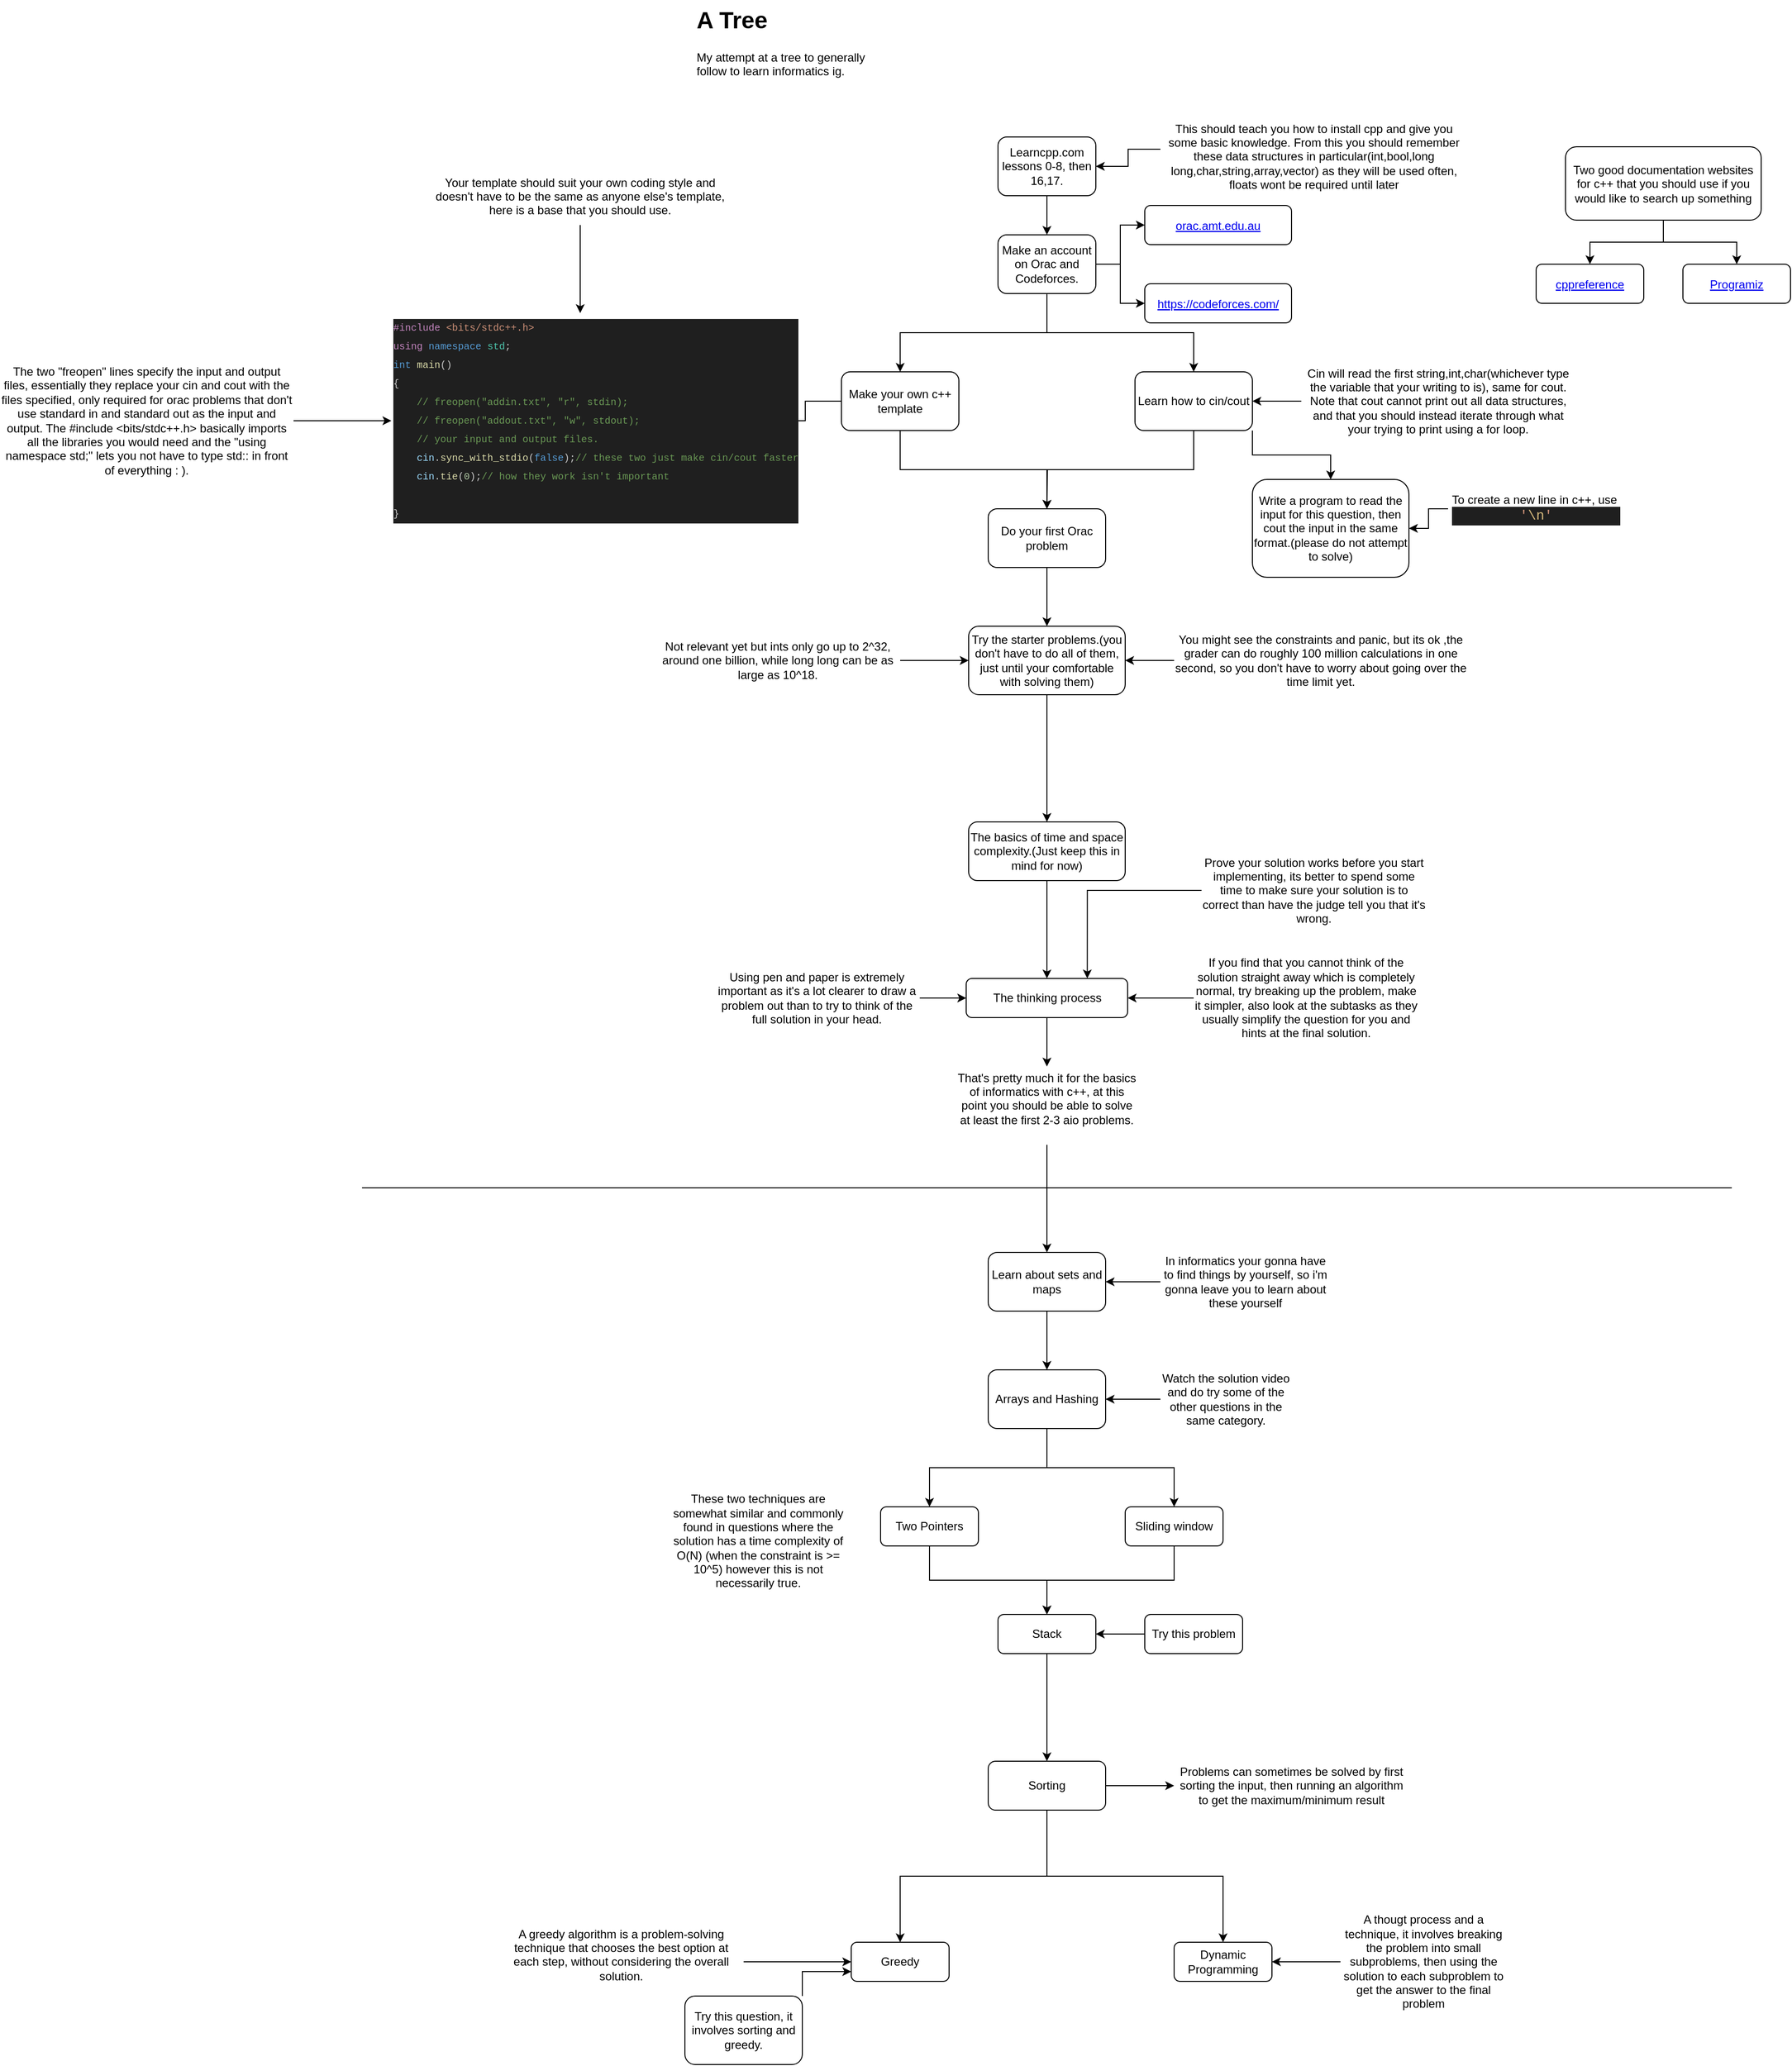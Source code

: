 <mxfile version="26.0.4">
  <diagram name="Page-1" id="RUc84Z8RD8a8QJgSkqrk">
    <mxGraphModel dx="2934" dy="487" grid="1" gridSize="10" guides="1" tooltips="1" connect="1" arrows="1" fold="1" page="1" pageScale="1" pageWidth="2000" pageHeight="2000" math="0" shadow="0">
      <root>
        <mxCell id="0" />
        <mxCell id="1" parent="0" />
        <mxCell id="pqviuhFqOC5agZO4Umv--1" value="&lt;h1 style=&quot;margin-top: 0px;&quot;&gt;A Tree&lt;br&gt;&lt;/h1&gt;&lt;p&gt;My attempt at a tree to generally follow to learn informatics ig.&lt;br&gt;&lt;/p&gt;" style="text;html=1;whiteSpace=wrap;overflow=hidden;rounded=0;" vertex="1" parent="1">
          <mxGeometry x="620" width="180" height="140" as="geometry" />
        </mxCell>
        <mxCell id="pqviuhFqOC5agZO4Umv--27" style="edgeStyle=orthogonalEdgeStyle;rounded=0;orthogonalLoop=1;jettySize=auto;html=1;exitX=0.5;exitY=1;exitDx=0;exitDy=0;" edge="1" parent="1" source="pqviuhFqOC5agZO4Umv--3" target="pqviuhFqOC5agZO4Umv--13">
          <mxGeometry relative="1" as="geometry" />
        </mxCell>
        <UserObject label="Learncpp.com lessons 0-8, then 16,17." link="https://www.learncpp.com/" id="pqviuhFqOC5agZO4Umv--3">
          <mxCell style="rounded=1;whiteSpace=wrap;html=1;" vertex="1" parent="1">
            <mxGeometry x="930" y="140" width="100" height="60" as="geometry" />
          </mxCell>
        </UserObject>
        <mxCell id="pqviuhFqOC5agZO4Umv--10" style="edgeStyle=orthogonalEdgeStyle;rounded=0;orthogonalLoop=1;jettySize=auto;html=1;exitX=0;exitY=0.25;exitDx=0;exitDy=0;" edge="1" parent="1" source="pqviuhFqOC5agZO4Umv--8" target="pqviuhFqOC5agZO4Umv--3">
          <mxGeometry relative="1" as="geometry" />
        </mxCell>
        <mxCell id="pqviuhFqOC5agZO4Umv--8" value="This should teach you how to install cpp and give you some basic knowledge. From this you should remember these data structures in particular(int,bool,long long,char,string,array,vector) as they will be used often, floats wont be required until later" style="text;html=1;align=center;verticalAlign=middle;whiteSpace=wrap;rounded=0;" vertex="1" parent="1">
          <mxGeometry x="1096" y="145" width="314" height="30" as="geometry" />
        </mxCell>
        <mxCell id="pqviuhFqOC5agZO4Umv--25" style="edgeStyle=orthogonalEdgeStyle;rounded=0;orthogonalLoop=1;jettySize=auto;html=1;exitX=1;exitY=0.5;exitDx=0;exitDy=0;entryX=0;entryY=0.5;entryDx=0;entryDy=0;" edge="1" parent="1" source="pqviuhFqOC5agZO4Umv--13" target="pqviuhFqOC5agZO4Umv--16">
          <mxGeometry relative="1" as="geometry" />
        </mxCell>
        <mxCell id="pqviuhFqOC5agZO4Umv--26" style="edgeStyle=orthogonalEdgeStyle;rounded=0;orthogonalLoop=1;jettySize=auto;html=1;exitX=1;exitY=0.5;exitDx=0;exitDy=0;entryX=0;entryY=0.5;entryDx=0;entryDy=0;" edge="1" parent="1" source="pqviuhFqOC5agZO4Umv--13" target="pqviuhFqOC5agZO4Umv--15">
          <mxGeometry relative="1" as="geometry" />
        </mxCell>
        <mxCell id="pqviuhFqOC5agZO4Umv--33" style="edgeStyle=orthogonalEdgeStyle;rounded=0;orthogonalLoop=1;jettySize=auto;html=1;exitX=0.5;exitY=1;exitDx=0;exitDy=0;entryX=0.5;entryY=0;entryDx=0;entryDy=0;" edge="1" parent="1" source="pqviuhFqOC5agZO4Umv--13" target="pqviuhFqOC5agZO4Umv--28">
          <mxGeometry relative="1" as="geometry" />
        </mxCell>
        <mxCell id="pqviuhFqOC5agZO4Umv--39" style="edgeStyle=orthogonalEdgeStyle;rounded=0;orthogonalLoop=1;jettySize=auto;html=1;exitX=0.5;exitY=1;exitDx=0;exitDy=0;" edge="1" parent="1" source="pqviuhFqOC5agZO4Umv--13" target="pqviuhFqOC5agZO4Umv--38">
          <mxGeometry relative="1" as="geometry" />
        </mxCell>
        <UserObject label="Make an account on Orac and Codeforces." id="pqviuhFqOC5agZO4Umv--13">
          <mxCell style="rounded=1;whiteSpace=wrap;html=1;" vertex="1" parent="1">
            <mxGeometry x="930" y="240" width="100" height="60" as="geometry" />
          </mxCell>
        </UserObject>
        <UserObject label="orac.amt.edu.au" link="https://orac.amt.edu.au" id="pqviuhFqOC5agZO4Umv--15">
          <mxCell style="fontColor=#0000EE;fontStyle=4;rounded=1;overflow=hidden;spacing=10;" vertex="1" parent="1">
            <mxGeometry x="1080" y="210" width="150" height="40" as="geometry" />
          </mxCell>
        </UserObject>
        <UserObject label="https://codeforces.com/" link="https://codeforces.com/" id="pqviuhFqOC5agZO4Umv--16">
          <mxCell style="fontColor=#0000EE;fontStyle=4;rounded=1;overflow=hidden;spacing=10;" vertex="1" parent="1">
            <mxGeometry x="1080" y="290" width="150" height="40" as="geometry" />
          </mxCell>
        </UserObject>
        <mxCell id="pqviuhFqOC5agZO4Umv--34" style="edgeStyle=orthogonalEdgeStyle;rounded=0;orthogonalLoop=1;jettySize=auto;html=1;exitX=0;exitY=0.5;exitDx=0;exitDy=0;entryX=1;entryY=0.5;entryDx=0;entryDy=0;" edge="1" parent="1" source="pqviuhFqOC5agZO4Umv--28" target="pqviuhFqOC5agZO4Umv--31">
          <mxGeometry relative="1" as="geometry" />
        </mxCell>
        <mxCell id="pqviuhFqOC5agZO4Umv--44" style="edgeStyle=orthogonalEdgeStyle;rounded=0;orthogonalLoop=1;jettySize=auto;html=1;exitX=0.5;exitY=1;exitDx=0;exitDy=0;" edge="1" parent="1" source="pqviuhFqOC5agZO4Umv--28">
          <mxGeometry relative="1" as="geometry">
            <mxPoint x="980" y="520" as="targetPoint" />
          </mxGeometry>
        </mxCell>
        <UserObject label="Make your own c++ template" id="pqviuhFqOC5agZO4Umv--28">
          <mxCell style="rounded=1;whiteSpace=wrap;html=1;" vertex="1" parent="1">
            <mxGeometry x="770" y="380" width="120" height="60" as="geometry" />
          </mxCell>
        </UserObject>
        <mxCell id="pqviuhFqOC5agZO4Umv--35" style="edgeStyle=orthogonalEdgeStyle;rounded=0;orthogonalLoop=1;jettySize=auto;html=1;exitX=0.5;exitY=1;exitDx=0;exitDy=0;entryX=0.5;entryY=0;entryDx=0;entryDy=0;" edge="1" parent="1" source="pqviuhFqOC5agZO4Umv--29" target="pqviuhFqOC5agZO4Umv--31">
          <mxGeometry relative="1" as="geometry" />
        </mxCell>
        <mxCell id="pqviuhFqOC5agZO4Umv--29" value="Your template should suit your own coding style and doesn&#39;t have to be the same as anyone else&#39;s template, here is a base that you should use.&lt;br&gt;&lt;br&gt;&lt;div&gt;&lt;br/&gt;&lt;/div&gt;" style="text;html=1;align=center;verticalAlign=middle;whiteSpace=wrap;rounded=0;" vertex="1" parent="1">
          <mxGeometry x="346" y="200" width="314" height="30" as="geometry" />
        </mxCell>
        <mxCell id="pqviuhFqOC5agZO4Umv--31" value="&lt;div style=&quot;color: rgb(204, 204, 204); background-color: rgb(31, 31, 31); font-family: Consolas, &amp;quot;Courier New&amp;quot;, monospace; font-weight: normal; line-height: 19px; white-space: pre;&quot;&gt;&lt;div&gt;&lt;span style=&quot;color: #c586c0;&quot;&gt;#include&lt;/span&gt;&lt;span style=&quot;color: #569cd6;&quot;&gt; &lt;/span&gt;&lt;span style=&quot;color: #ce9178;&quot;&gt;&amp;lt;bits/stdc++.h&amp;gt;&lt;/span&gt;&lt;/div&gt;&lt;div&gt;&lt;span style=&quot;color: #c586c0;&quot;&gt;using&lt;/span&gt;&lt;span style=&quot;color: #cccccc;&quot;&gt; &lt;/span&gt;&lt;span style=&quot;color: #569cd6;&quot;&gt;namespace&lt;/span&gt;&lt;span style=&quot;color: #cccccc;&quot;&gt; &lt;/span&gt;&lt;span style=&quot;color: #4ec9b0;&quot;&gt;std&lt;/span&gt;&lt;span style=&quot;color: #cccccc;&quot;&gt;;&lt;/span&gt;&lt;/div&gt;&lt;div&gt;&lt;span style=&quot;color: #569cd6;&quot;&gt;int&lt;/span&gt;&lt;span style=&quot;color: #cccccc;&quot;&gt; &lt;/span&gt;&lt;span style=&quot;color: #dcdcaa;&quot;&gt;main&lt;/span&gt;&lt;span style=&quot;color: #cccccc;&quot;&gt;()&lt;/span&gt;&lt;/div&gt;&lt;div&gt;&lt;span style=&quot;color: #cccccc;&quot;&gt;{&lt;/span&gt;&lt;/div&gt;&lt;div&gt;&lt;span style=&quot;color: #6a9955;&quot;&gt;&amp;nbsp; &amp;nbsp; // freopen(&quot;addin.txt&quot;, &quot;r&quot;, stdin);&lt;/span&gt;&lt;/div&gt;&lt;div&gt;&lt;span style=&quot;color: #6a9955;&quot;&gt;&amp;nbsp; &amp;nbsp; // freopen(&quot;addout.txt&quot;, &quot;w&quot;, stdout); &amp;nbsp;&lt;/span&gt;&lt;/div&gt;&lt;div&gt;&lt;span style=&quot;color: #6a9955;&quot;&gt;&amp;nbsp; &amp;nbsp; // your input and output files.&lt;/span&gt;&lt;/div&gt;&lt;div&gt;&lt;span style=&quot;color: #cccccc;&quot;&gt;&amp;nbsp; &amp;nbsp; &lt;/span&gt;&lt;span style=&quot;color: #9cdcfe;&quot;&gt;cin&lt;/span&gt;&lt;span style=&quot;color: #cccccc;&quot;&gt;.&lt;/span&gt;&lt;span style=&quot;color: #dcdcaa;&quot;&gt;sync_with_stdio&lt;/span&gt;&lt;span style=&quot;color: #cccccc;&quot;&gt;(&lt;/span&gt;&lt;span style=&quot;color: #569cd6;&quot;&gt;false&lt;/span&gt;&lt;span style=&quot;color: #cccccc;&quot;&gt;);&lt;/span&gt;&lt;span style=&quot;color: #6a9955;&quot;&gt;// these two just make cin/cout faster&lt;/span&gt;&lt;/div&gt;&lt;div&gt;&lt;span style=&quot;color: #cccccc;&quot;&gt;&amp;nbsp; &amp;nbsp; &lt;/span&gt;&lt;span style=&quot;color: #9cdcfe;&quot;&gt;cin&lt;/span&gt;&lt;span style=&quot;color: #cccccc;&quot;&gt;.&lt;/span&gt;&lt;span style=&quot;color: #dcdcaa;&quot;&gt;tie&lt;/span&gt;&lt;span style=&quot;color: #cccccc;&quot;&gt;(&lt;/span&gt;&lt;span style=&quot;color: #b5cea8;&quot;&gt;0&lt;/span&gt;&lt;span style=&quot;color: #cccccc;&quot;&gt;);&lt;/span&gt;&lt;span style=&quot;color: #6a9955;&quot;&gt;// how they work isn&#39;t important&lt;/span&gt;&lt;/div&gt;&lt;br&gt;&lt;div&gt;&lt;span style=&quot;color: #cccccc;&quot;&gt;}&lt;/span&gt;&lt;/div&gt;&lt;/div&gt;" style="text;html=1;align=left;verticalAlign=middle;whiteSpace=wrap;rounded=0;glass=0;fontSize=10;" vertex="1" parent="1">
          <mxGeometry x="310" y="320" width="386" height="220" as="geometry" />
        </mxCell>
        <mxCell id="pqviuhFqOC5agZO4Umv--37" style="edgeStyle=orthogonalEdgeStyle;rounded=0;orthogonalLoop=1;jettySize=auto;html=1;exitX=1;exitY=0.5;exitDx=0;exitDy=0;entryX=0;entryY=0.5;entryDx=0;entryDy=0;" edge="1" parent="1" source="pqviuhFqOC5agZO4Umv--32" target="pqviuhFqOC5agZO4Umv--31">
          <mxGeometry relative="1" as="geometry" />
        </mxCell>
        <mxCell id="pqviuhFqOC5agZO4Umv--32" value="The two &quot;freopen&quot; lines specify the input and output files, essentially they replace your cin and cout with the files specified, only required for orac problems that don&#39;t use standard in and standard out as the input and output. The #include &amp;lt;bits/stdc++.h&amp;gt; basically imports all the libraries you would need and the &quot;using namespace std;&quot; lets you not have to type std:: in front of everything : )." style="text;html=1;align=center;verticalAlign=middle;whiteSpace=wrap;rounded=0;" vertex="1" parent="1">
          <mxGeometry x="-90" y="370" width="300" height="120" as="geometry" />
        </mxCell>
        <mxCell id="pqviuhFqOC5agZO4Umv--43" style="edgeStyle=orthogonalEdgeStyle;rounded=0;orthogonalLoop=1;jettySize=auto;html=1;exitX=0.5;exitY=1;exitDx=0;exitDy=0;entryX=0.5;entryY=0;entryDx=0;entryDy=0;" edge="1" parent="1" source="pqviuhFqOC5agZO4Umv--38" target="pqviuhFqOC5agZO4Umv--42">
          <mxGeometry relative="1" as="geometry" />
        </mxCell>
        <mxCell id="pqviuhFqOC5agZO4Umv--47" style="edgeStyle=orthogonalEdgeStyle;rounded=0;orthogonalLoop=1;jettySize=auto;html=1;exitX=1;exitY=1;exitDx=0;exitDy=0;entryX=0.5;entryY=0;entryDx=0;entryDy=0;" edge="1" parent="1" source="pqviuhFqOC5agZO4Umv--38" target="pqviuhFqOC5agZO4Umv--46">
          <mxGeometry relative="1" as="geometry" />
        </mxCell>
        <UserObject label="Learn how to cin/cout" id="pqviuhFqOC5agZO4Umv--38">
          <mxCell style="rounded=1;whiteSpace=wrap;html=1;" vertex="1" parent="1">
            <mxGeometry x="1070" y="380" width="120" height="60" as="geometry" />
          </mxCell>
        </UserObject>
        <mxCell id="pqviuhFqOC5agZO4Umv--41" style="edgeStyle=orthogonalEdgeStyle;rounded=0;orthogonalLoop=1;jettySize=auto;html=1;exitX=0;exitY=0.5;exitDx=0;exitDy=0;entryX=1;entryY=0.5;entryDx=0;entryDy=0;" edge="1" parent="1" source="pqviuhFqOC5agZO4Umv--40" target="pqviuhFqOC5agZO4Umv--38">
          <mxGeometry relative="1" as="geometry" />
        </mxCell>
        <mxCell id="pqviuhFqOC5agZO4Umv--40" value="Cin will read the first string,int,char(whichever type the variable that your writing to is), same for cout. Note that cout cannot print out all data structures, and that you should instead iterate through what your trying to print using a for loop." style="text;html=1;align=center;verticalAlign=middle;whiteSpace=wrap;rounded=0;" vertex="1" parent="1">
          <mxGeometry x="1240" y="377.5" width="280" height="65" as="geometry" />
        </mxCell>
        <mxCell id="pqviuhFqOC5agZO4Umv--52" style="edgeStyle=orthogonalEdgeStyle;rounded=0;orthogonalLoop=1;jettySize=auto;html=1;exitX=0.5;exitY=1;exitDx=0;exitDy=0;entryX=0.5;entryY=0;entryDx=0;entryDy=0;" edge="1" parent="1" source="pqviuhFqOC5agZO4Umv--42" target="pqviuhFqOC5agZO4Umv--51">
          <mxGeometry relative="1" as="geometry" />
        </mxCell>
        <UserObject label="Do your first Orac problem" link="https://orac.amt.edu.au/problem/332/" id="pqviuhFqOC5agZO4Umv--42">
          <mxCell style="rounded=1;whiteSpace=wrap;html=1;" vertex="1" parent="1">
            <mxGeometry x="920" y="520" width="120" height="60" as="geometry" />
          </mxCell>
        </UserObject>
        <UserObject label="&lt;div&gt;Write a program to read the input for this question, then cout the input in the same format.(please do not attempt to solve)&lt;/div&gt;" link="https://orac.amt.edu.au/problem/1101/" id="pqviuhFqOC5agZO4Umv--46">
          <mxCell style="rounded=1;whiteSpace=wrap;html=1;" vertex="1" parent="1">
            <mxGeometry x="1190" y="490" width="160" height="100" as="geometry" />
          </mxCell>
        </UserObject>
        <mxCell id="pqviuhFqOC5agZO4Umv--50" style="edgeStyle=orthogonalEdgeStyle;rounded=0;orthogonalLoop=1;jettySize=auto;html=1;exitX=0;exitY=0.5;exitDx=0;exitDy=0;entryX=1;entryY=0.5;entryDx=0;entryDy=0;" edge="1" parent="1" source="pqviuhFqOC5agZO4Umv--48" target="pqviuhFqOC5agZO4Umv--46">
          <mxGeometry relative="1" as="geometry" />
        </mxCell>
        <mxCell id="pqviuhFqOC5agZO4Umv--48" value="To create a new line in c++, use&amp;nbsp;&lt;div style=&quot;color: #cccccc;background-color: #1f1f1f;font-family: Consolas, &#39;Courier New&#39;, monospace;font-weight: normal;font-size: 14px;line-height: 19px;white-space: pre;&quot;&gt;&lt;div&gt;&lt;span style=&quot;color: #ce9178;&quot;&gt;&#39;&lt;/span&gt;&lt;span style=&quot;color: #d7ba7d;&quot;&gt;\n&lt;/span&gt;&lt;span style=&quot;color: #ce9178;&quot;&gt;&#39;&lt;/span&gt;&lt;/div&gt;&lt;/div&gt; " style="text;html=1;align=center;verticalAlign=middle;whiteSpace=wrap;rounded=0;" vertex="1" parent="1">
          <mxGeometry x="1390" y="500" width="180" height="40" as="geometry" />
        </mxCell>
        <mxCell id="pqviuhFqOC5agZO4Umv--58" style="edgeStyle=orthogonalEdgeStyle;rounded=0;orthogonalLoop=1;jettySize=auto;html=1;exitX=0.5;exitY=1;exitDx=0;exitDy=0;entryX=0.5;entryY=0;entryDx=0;entryDy=0;" edge="1" parent="1" source="pqviuhFqOC5agZO4Umv--51" target="pqviuhFqOC5agZO4Umv--55">
          <mxGeometry relative="1" as="geometry" />
        </mxCell>
        <UserObject label="Try the starter problems.(you don&#39;t have to do all of them, just until your comfortable with solving them)" link="https://orac.amt.edu.au/hub/personal/" id="pqviuhFqOC5agZO4Umv--51">
          <mxCell style="rounded=1;whiteSpace=wrap;html=1;" vertex="1" parent="1">
            <mxGeometry x="900" y="640" width="160" height="70" as="geometry" />
          </mxCell>
        </UserObject>
        <mxCell id="pqviuhFqOC5agZO4Umv--54" style="edgeStyle=orthogonalEdgeStyle;rounded=0;orthogonalLoop=1;jettySize=auto;html=1;exitX=0;exitY=0.5;exitDx=0;exitDy=0;entryX=1;entryY=0.5;entryDx=0;entryDy=0;" edge="1" parent="1" source="pqviuhFqOC5agZO4Umv--53" target="pqviuhFqOC5agZO4Umv--51">
          <mxGeometry relative="1" as="geometry" />
        </mxCell>
        <mxCell id="pqviuhFqOC5agZO4Umv--53" value="You might see the constraints and panic, but its ok ,the grader can do roughly 100 million calculations in one second, so you don&#39;t have to worry about going over the time limit yet." style="text;html=1;align=center;verticalAlign=middle;whiteSpace=wrap;rounded=0;" vertex="1" parent="1">
          <mxGeometry x="1110" y="630" width="300" height="90" as="geometry" />
        </mxCell>
        <mxCell id="pqviuhFqOC5agZO4Umv--66" style="edgeStyle=orthogonalEdgeStyle;rounded=0;orthogonalLoop=1;jettySize=auto;html=1;exitX=0.5;exitY=1;exitDx=0;exitDy=0;entryX=0.5;entryY=0;entryDx=0;entryDy=0;" edge="1" parent="1" source="pqviuhFqOC5agZO4Umv--55" target="pqviuhFqOC5agZO4Umv--59">
          <mxGeometry relative="1" as="geometry" />
        </mxCell>
        <UserObject label="The basics of time and space complexity.(Just keep this in mind for now)" link="https://en.wikipedia.org/wiki/Time_complexity" id="pqviuhFqOC5agZO4Umv--55">
          <mxCell style="rounded=1;whiteSpace=wrap;html=1;" vertex="1" parent="1">
            <mxGeometry x="900" y="840" width="160" height="60" as="geometry" />
          </mxCell>
        </UserObject>
        <mxCell id="pqviuhFqOC5agZO4Umv--57" style="edgeStyle=orthogonalEdgeStyle;rounded=0;orthogonalLoop=1;jettySize=auto;html=1;exitX=1;exitY=0.5;exitDx=0;exitDy=0;entryX=0;entryY=0.5;entryDx=0;entryDy=0;" edge="1" parent="1" source="pqviuhFqOC5agZO4Umv--56" target="pqviuhFqOC5agZO4Umv--51">
          <mxGeometry relative="1" as="geometry" />
        </mxCell>
        <mxCell id="pqviuhFqOC5agZO4Umv--56" value="Not relevant yet but ints only go up to 2^32, around one billion, while long long can be as large as 10^18." style="text;html=1;align=center;verticalAlign=middle;whiteSpace=wrap;rounded=0;" vertex="1" parent="1">
          <mxGeometry x="580" y="645" width="250" height="60" as="geometry" />
        </mxCell>
        <mxCell id="pqviuhFqOC5agZO4Umv--79" style="edgeStyle=orthogonalEdgeStyle;rounded=0;orthogonalLoop=1;jettySize=auto;html=1;exitX=0.5;exitY=1;exitDx=0;exitDy=0;" edge="1" parent="1" source="pqviuhFqOC5agZO4Umv--59" target="pqviuhFqOC5agZO4Umv--78">
          <mxGeometry relative="1" as="geometry" />
        </mxCell>
        <mxCell id="pqviuhFqOC5agZO4Umv--59" value="The thinking process" style="rounded=1;whiteSpace=wrap;html=1;" vertex="1" parent="1">
          <mxGeometry x="897.5" y="1000" width="165" height="40" as="geometry" />
        </mxCell>
        <mxCell id="pqviuhFqOC5agZO4Umv--64" style="edgeStyle=orthogonalEdgeStyle;rounded=0;orthogonalLoop=1;jettySize=auto;html=1;exitX=0.5;exitY=1;exitDx=0;exitDy=0;entryX=0.5;entryY=0;entryDx=0;entryDy=0;" edge="1" parent="1" source="pqviuhFqOC5agZO4Umv--60" target="pqviuhFqOC5agZO4Umv--62">
          <mxGeometry relative="1" as="geometry" />
        </mxCell>
        <mxCell id="pqviuhFqOC5agZO4Umv--65" style="edgeStyle=orthogonalEdgeStyle;rounded=0;orthogonalLoop=1;jettySize=auto;html=1;exitX=0.5;exitY=1;exitDx=0;exitDy=0;entryX=0.5;entryY=0;entryDx=0;entryDy=0;" edge="1" parent="1" source="pqviuhFqOC5agZO4Umv--60" target="pqviuhFqOC5agZO4Umv--63">
          <mxGeometry relative="1" as="geometry" />
        </mxCell>
        <mxCell id="pqviuhFqOC5agZO4Umv--60" value="Two good documentation websites for c++ that you should use if you would like to search up something" style="rounded=1;whiteSpace=wrap;html=1;" vertex="1" parent="1">
          <mxGeometry x="1510" y="150" width="200" height="75" as="geometry" />
        </mxCell>
        <UserObject label="cppreference" link="https://en.cppreference.com/w/" id="pqviuhFqOC5agZO4Umv--62">
          <mxCell style="fontColor=#0000EE;fontStyle=4;rounded=1;overflow=hidden;spacing=10;" vertex="1" parent="1">
            <mxGeometry x="1480" y="270" width="110" height="40" as="geometry" />
          </mxCell>
        </UserObject>
        <UserObject label="Programiz" link="https://www.programiz.com/" id="pqviuhFqOC5agZO4Umv--63">
          <mxCell style="fontColor=#0000EE;fontStyle=4;rounded=1;overflow=hidden;spacing=10;" vertex="1" parent="1">
            <mxGeometry x="1630" y="270" width="110" height="40" as="geometry" />
          </mxCell>
        </UserObject>
        <mxCell id="pqviuhFqOC5agZO4Umv--70" style="edgeStyle=orthogonalEdgeStyle;rounded=0;orthogonalLoop=1;jettySize=auto;html=1;exitX=0;exitY=0.5;exitDx=0;exitDy=0;entryX=1;entryY=0.5;entryDx=0;entryDy=0;" edge="1" parent="1" source="pqviuhFqOC5agZO4Umv--67" target="pqviuhFqOC5agZO4Umv--59">
          <mxGeometry relative="1" as="geometry" />
        </mxCell>
        <mxCell id="pqviuhFqOC5agZO4Umv--67" value="If you find that you cannot think of the solution straight away which is completely normal, try breaking up the problem, make it simpler, also look at the subtasks as they usually simplify the question for you and hints at the final solution. " style="text;html=1;align=center;verticalAlign=middle;whiteSpace=wrap;rounded=0;" vertex="1" parent="1">
          <mxGeometry x="1130" y="975" width="230" height="90" as="geometry" />
        </mxCell>
        <mxCell id="pqviuhFqOC5agZO4Umv--71" style="edgeStyle=orthogonalEdgeStyle;rounded=0;orthogonalLoop=1;jettySize=auto;html=1;exitX=1;exitY=0.5;exitDx=0;exitDy=0;entryX=0;entryY=0.5;entryDx=0;entryDy=0;" edge="1" parent="1" source="pqviuhFqOC5agZO4Umv--69" target="pqviuhFqOC5agZO4Umv--59">
          <mxGeometry relative="1" as="geometry" />
        </mxCell>
        <mxCell id="pqviuhFqOC5agZO4Umv--69" value="Using pen and paper is extremely important as it&#39;s a lot clearer to draw a &lt;br&gt;problem out than to try to think of the full solution in your head. " style="text;html=1;align=center;verticalAlign=middle;whiteSpace=wrap;rounded=0;" vertex="1" parent="1">
          <mxGeometry x="640" y="980" width="210" height="80" as="geometry" />
        </mxCell>
        <mxCell id="pqviuhFqOC5agZO4Umv--74" style="edgeStyle=orthogonalEdgeStyle;rounded=0;orthogonalLoop=1;jettySize=auto;html=1;exitX=0;exitY=0.5;exitDx=0;exitDy=0;entryX=0.75;entryY=0;entryDx=0;entryDy=0;" edge="1" parent="1" source="pqviuhFqOC5agZO4Umv--72" target="pqviuhFqOC5agZO4Umv--59">
          <mxGeometry relative="1" as="geometry" />
        </mxCell>
        <mxCell id="pqviuhFqOC5agZO4Umv--72" value="Prove your solution works before you start implementing, its better to spend some time to make sure your solution is to correct than have the judge tell you that it&#39;s wrong. " style="text;html=1;align=center;verticalAlign=middle;whiteSpace=wrap;rounded=0;" vertex="1" parent="1">
          <mxGeometry x="1138" y="870" width="230" height="80" as="geometry" />
        </mxCell>
        <mxCell id="pqviuhFqOC5agZO4Umv--75" value="" style="line;strokeWidth=1;fillColor=none;align=left;verticalAlign=middle;spacingTop=-1;spacingLeft=3;spacingRight=3;rotatable=0;labelPosition=right;points=[];portConstraint=eastwest;strokeColor=inherit;" vertex="1" parent="1">
          <mxGeometry x="280" y="1210" width="1400" height="8" as="geometry" />
        </mxCell>
        <mxCell id="pqviuhFqOC5agZO4Umv--82" style="edgeStyle=orthogonalEdgeStyle;rounded=0;orthogonalLoop=1;jettySize=auto;html=1;exitX=0.5;exitY=1;exitDx=0;exitDy=0;entryX=0.5;entryY=0;entryDx=0;entryDy=0;" edge="1" parent="1" source="pqviuhFqOC5agZO4Umv--78" target="pqviuhFqOC5agZO4Umv--81">
          <mxGeometry relative="1" as="geometry" />
        </mxCell>
        <mxCell id="pqviuhFqOC5agZO4Umv--78" value="&#xa;That&#39;s pretty much it for the basics of informatics with c++, at this &#xa;point you should be able to solve at least the first 2-3 aio problems. &#xa;&#xa;" style="text;html=1;align=center;verticalAlign=middle;whiteSpace=wrap;rounded=0;" vertex="1" parent="1">
          <mxGeometry x="885" y="1090" width="190" height="80" as="geometry" />
        </mxCell>
        <mxCell id="pqviuhFqOC5agZO4Umv--91" style="edgeStyle=orthogonalEdgeStyle;rounded=0;orthogonalLoop=1;jettySize=auto;html=1;exitX=0.5;exitY=1;exitDx=0;exitDy=0;entryX=0.5;entryY=0;entryDx=0;entryDy=0;" edge="1" parent="1" source="pqviuhFqOC5agZO4Umv--80" target="pqviuhFqOC5agZO4Umv--89">
          <mxGeometry relative="1" as="geometry" />
        </mxCell>
        <mxCell id="pqviuhFqOC5agZO4Umv--92" style="edgeStyle=orthogonalEdgeStyle;rounded=0;orthogonalLoop=1;jettySize=auto;html=1;exitX=0.5;exitY=1;exitDx=0;exitDy=0;entryX=0.5;entryY=0;entryDx=0;entryDy=0;" edge="1" parent="1" source="pqviuhFqOC5agZO4Umv--80" target="pqviuhFqOC5agZO4Umv--88">
          <mxGeometry relative="1" as="geometry" />
        </mxCell>
        <UserObject label="Arrays and Hashing" link="https://neetcode.io/problems/duplicate-integer" id="pqviuhFqOC5agZO4Umv--80">
          <mxCell style="rounded=1;whiteSpace=wrap;html=1;" vertex="1" parent="1">
            <mxGeometry x="920" y="1400" width="120" height="60" as="geometry" />
          </mxCell>
        </UserObject>
        <mxCell id="pqviuhFqOC5agZO4Umv--85" style="edgeStyle=orthogonalEdgeStyle;rounded=0;orthogonalLoop=1;jettySize=auto;html=1;exitX=0.5;exitY=1;exitDx=0;exitDy=0;entryX=0.5;entryY=0;entryDx=0;entryDy=0;" edge="1" parent="1" source="pqviuhFqOC5agZO4Umv--81" target="pqviuhFqOC5agZO4Umv--80">
          <mxGeometry relative="1" as="geometry" />
        </mxCell>
        <mxCell id="pqviuhFqOC5agZO4Umv--81" value="Learn about sets and maps" style="rounded=1;whiteSpace=wrap;html=1;" vertex="1" parent="1">
          <mxGeometry x="920" y="1280" width="120" height="60" as="geometry" />
        </mxCell>
        <mxCell id="pqviuhFqOC5agZO4Umv--84" style="edgeStyle=orthogonalEdgeStyle;rounded=0;orthogonalLoop=1;jettySize=auto;html=1;exitX=0;exitY=0.5;exitDx=0;exitDy=0;entryX=1;entryY=0.5;entryDx=0;entryDy=0;" edge="1" parent="1" source="pqviuhFqOC5agZO4Umv--83" target="pqviuhFqOC5agZO4Umv--81">
          <mxGeometry relative="1" as="geometry" />
        </mxCell>
        <mxCell id="pqviuhFqOC5agZO4Umv--83" value="In informatics your gonna have to find things by yourself, so i&#39;m gonna leave you to learn about these yourself" style="text;html=1;align=center;verticalAlign=middle;whiteSpace=wrap;rounded=0;" vertex="1" parent="1">
          <mxGeometry x="1096" y="1275" width="174" height="70" as="geometry" />
        </mxCell>
        <mxCell id="pqviuhFqOC5agZO4Umv--87" style="edgeStyle=orthogonalEdgeStyle;rounded=0;orthogonalLoop=1;jettySize=auto;html=1;exitX=0;exitY=0.5;exitDx=0;exitDy=0;entryX=1;entryY=0.5;entryDx=0;entryDy=0;" edge="1" parent="1" source="pqviuhFqOC5agZO4Umv--86" target="pqviuhFqOC5agZO4Umv--80">
          <mxGeometry relative="1" as="geometry" />
        </mxCell>
        <mxCell id="pqviuhFqOC5agZO4Umv--86" value="Watch the solution video and do try some of the other questions in the same category." style="text;html=1;align=center;verticalAlign=middle;whiteSpace=wrap;rounded=0;" vertex="1" parent="1">
          <mxGeometry x="1096" y="1392.5" width="134" height="75" as="geometry" />
        </mxCell>
        <mxCell id="pqviuhFqOC5agZO4Umv--95" style="edgeStyle=orthogonalEdgeStyle;rounded=0;orthogonalLoop=1;jettySize=auto;html=1;exitX=0.5;exitY=1;exitDx=0;exitDy=0;entryX=0.5;entryY=0;entryDx=0;entryDy=0;" edge="1" parent="1" source="pqviuhFqOC5agZO4Umv--88" target="pqviuhFqOC5agZO4Umv--93">
          <mxGeometry relative="1" as="geometry" />
        </mxCell>
        <UserObject label="Sliding window" link="https://neetcode.io/problems/buy-and-sell-crypto" id="pqviuhFqOC5agZO4Umv--88">
          <mxCell style="rounded=1;whiteSpace=wrap;html=1;" vertex="1" parent="1">
            <mxGeometry x="1060" y="1540" width="100" height="40" as="geometry" />
          </mxCell>
        </UserObject>
        <mxCell id="pqviuhFqOC5agZO4Umv--94" style="edgeStyle=orthogonalEdgeStyle;rounded=0;orthogonalLoop=1;jettySize=auto;html=1;exitX=0.5;exitY=1;exitDx=0;exitDy=0;entryX=0.5;entryY=0;entryDx=0;entryDy=0;" edge="1" parent="1" source="pqviuhFqOC5agZO4Umv--89" target="pqviuhFqOC5agZO4Umv--93">
          <mxGeometry relative="1" as="geometry" />
        </mxCell>
        <UserObject label="Two Pointers" link="https://neetcode.io/problems/is-palindrome" id="pqviuhFqOC5agZO4Umv--89">
          <mxCell style="rounded=1;whiteSpace=wrap;html=1;" vertex="1" parent="1">
            <mxGeometry x="810" y="1540" width="100" height="40" as="geometry" />
          </mxCell>
        </UserObject>
        <mxCell id="pqviuhFqOC5agZO4Umv--90" value="These two techniques are somewhat similar and commonly found in questions where the solution has a time complexity of O(N) (when the constraint is &amp;gt;= 10^5) however this is not necessarily true." style="text;html=1;align=center;verticalAlign=middle;whiteSpace=wrap;rounded=0;" vertex="1" parent="1">
          <mxGeometry x="590" y="1520" width="190" height="110" as="geometry" />
        </mxCell>
        <mxCell id="pqviuhFqOC5agZO4Umv--108" style="edgeStyle=orthogonalEdgeStyle;rounded=0;orthogonalLoop=1;jettySize=auto;html=1;exitX=0.5;exitY=1;exitDx=0;exitDy=0;" edge="1" parent="1" source="pqviuhFqOC5agZO4Umv--93" target="pqviuhFqOC5agZO4Umv--104">
          <mxGeometry relative="1" as="geometry" />
        </mxCell>
        <UserObject label="Stack" link="https://neetcode.io/problems/validate-parentheses" id="pqviuhFqOC5agZO4Umv--93">
          <mxCell style="rounded=1;whiteSpace=wrap;html=1;" vertex="1" parent="1">
            <mxGeometry x="930" y="1650" width="100" height="40" as="geometry" />
          </mxCell>
        </UserObject>
        <mxCell id="pqviuhFqOC5agZO4Umv--97" style="edgeStyle=orthogonalEdgeStyle;rounded=0;orthogonalLoop=1;jettySize=auto;html=1;exitX=0;exitY=0.5;exitDx=0;exitDy=0;entryX=1;entryY=0.5;entryDx=0;entryDy=0;" edge="1" parent="1" source="pqviuhFqOC5agZO4Umv--96" target="pqviuhFqOC5agZO4Umv--93">
          <mxGeometry relative="1" as="geometry" />
        </mxCell>
        <UserObject label="Try this problem" link="https://codeforces.com/problemset/problem/756/C" id="pqviuhFqOC5agZO4Umv--96">
          <mxCell style="rounded=1;whiteSpace=wrap;html=1;" vertex="1" parent="1">
            <mxGeometry x="1080" y="1650" width="100" height="40" as="geometry" />
          </mxCell>
        </UserObject>
        <UserObject label="Greedy" link="https://neetcode.io/problems/hand-of-straights" id="pqviuhFqOC5agZO4Umv--98">
          <mxCell style="rounded=1;whiteSpace=wrap;html=1;" vertex="1" parent="1">
            <mxGeometry x="780" y="1985" width="100" height="40" as="geometry" />
          </mxCell>
        </UserObject>
        <mxCell id="pqviuhFqOC5agZO4Umv--101" style="edgeStyle=orthogonalEdgeStyle;rounded=0;orthogonalLoop=1;jettySize=auto;html=1;exitX=1;exitY=0.5;exitDx=0;exitDy=0;entryX=0;entryY=0.5;entryDx=0;entryDy=0;" edge="1" parent="1" source="pqviuhFqOC5agZO4Umv--99" target="pqviuhFqOC5agZO4Umv--98">
          <mxGeometry relative="1" as="geometry" />
        </mxCell>
        <mxCell id="pqviuhFqOC5agZO4Umv--99" value="&lt;div&gt;A greedy algorithm is a problem-solving technique that chooses the best option at each step, without considering the overall solution. &lt;/div&gt;&lt;div&gt;&lt;br&gt;&lt;/div&gt;" style="text;html=1;align=center;verticalAlign=middle;whiteSpace=wrap;rounded=0;" vertex="1" parent="1">
          <mxGeometry x="420" y="1970" width="250" height="70" as="geometry" />
        </mxCell>
        <mxCell id="pqviuhFqOC5agZO4Umv--106" style="edgeStyle=orthogonalEdgeStyle;rounded=0;orthogonalLoop=1;jettySize=auto;html=1;exitX=1;exitY=0.5;exitDx=0;exitDy=0;entryX=0;entryY=0.5;entryDx=0;entryDy=0;" edge="1" parent="1" source="pqviuhFqOC5agZO4Umv--104" target="pqviuhFqOC5agZO4Umv--105">
          <mxGeometry relative="1" as="geometry" />
        </mxCell>
        <mxCell id="pqviuhFqOC5agZO4Umv--107" style="edgeStyle=orthogonalEdgeStyle;rounded=0;orthogonalLoop=1;jettySize=auto;html=1;exitX=0.5;exitY=1;exitDx=0;exitDy=0;entryX=0.5;entryY=0;entryDx=0;entryDy=0;" edge="1" parent="1" source="pqviuhFqOC5agZO4Umv--104" target="pqviuhFqOC5agZO4Umv--98">
          <mxGeometry relative="1" as="geometry" />
        </mxCell>
        <mxCell id="pqviuhFqOC5agZO4Umv--115" style="edgeStyle=orthogonalEdgeStyle;rounded=0;orthogonalLoop=1;jettySize=auto;html=1;exitX=0.5;exitY=1;exitDx=0;exitDy=0;entryX=0.5;entryY=0;entryDx=0;entryDy=0;" edge="1" parent="1" source="pqviuhFqOC5agZO4Umv--104" target="pqviuhFqOC5agZO4Umv--111">
          <mxGeometry relative="1" as="geometry" />
        </mxCell>
        <mxCell id="pqviuhFqOC5agZO4Umv--104" value="Sorting" style="rounded=1;whiteSpace=wrap;html=1;" vertex="1" parent="1">
          <mxGeometry x="920" y="1800" width="120" height="50" as="geometry" />
        </mxCell>
        <mxCell id="pqviuhFqOC5agZO4Umv--105" value="Problems can sometimes be solved by first sorting the input, then running an algorithm to get the maximum/minimum result" style="text;html=1;align=center;verticalAlign=middle;whiteSpace=wrap;rounded=0;" vertex="1" parent="1">
          <mxGeometry x="1110" y="1810" width="240" height="30" as="geometry" />
        </mxCell>
        <mxCell id="pqviuhFqOC5agZO4Umv--110" style="edgeStyle=orthogonalEdgeStyle;rounded=0;orthogonalLoop=1;jettySize=auto;html=1;exitX=1;exitY=0;exitDx=0;exitDy=0;entryX=0;entryY=0.75;entryDx=0;entryDy=0;" edge="1" parent="1" source="pqviuhFqOC5agZO4Umv--109" target="pqviuhFqOC5agZO4Umv--98">
          <mxGeometry relative="1" as="geometry" />
        </mxCell>
        <UserObject label="Try this question, it involves sorting and greedy." link="https://codeforces.com/problemset/problem/337/A" id="pqviuhFqOC5agZO4Umv--109">
          <mxCell style="rounded=1;whiteSpace=wrap;html=1;" vertex="1" parent="1">
            <mxGeometry x="610" y="2040" width="120" height="70" as="geometry" />
          </mxCell>
        </UserObject>
        <UserObject label="Dynamic Programming" link="https://neetcode.io/problems/house-robber" id="pqviuhFqOC5agZO4Umv--111">
          <mxCell style="rounded=1;whiteSpace=wrap;html=1;" vertex="1" parent="1">
            <mxGeometry x="1110" y="1985" width="100" height="40" as="geometry" />
          </mxCell>
        </UserObject>
        <mxCell id="pqviuhFqOC5agZO4Umv--114" style="edgeStyle=orthogonalEdgeStyle;rounded=0;orthogonalLoop=1;jettySize=auto;html=1;exitX=0;exitY=0.5;exitDx=0;exitDy=0;entryX=1;entryY=0.5;entryDx=0;entryDy=0;" edge="1" parent="1" source="pqviuhFqOC5agZO4Umv--113" target="pqviuhFqOC5agZO4Umv--111">
          <mxGeometry relative="1" as="geometry" />
        </mxCell>
        <mxCell id="pqviuhFqOC5agZO4Umv--113" value="A thougt process and a technique, it involves breaking the problem into small subproblems, then using the solution to each subproblem to get the answer to the final problem" style="text;html=1;align=center;verticalAlign=middle;whiteSpace=wrap;rounded=0;" vertex="1" parent="1">
          <mxGeometry x="1280" y="1950" width="170" height="110" as="geometry" />
        </mxCell>
      </root>
    </mxGraphModel>
  </diagram>
</mxfile>
